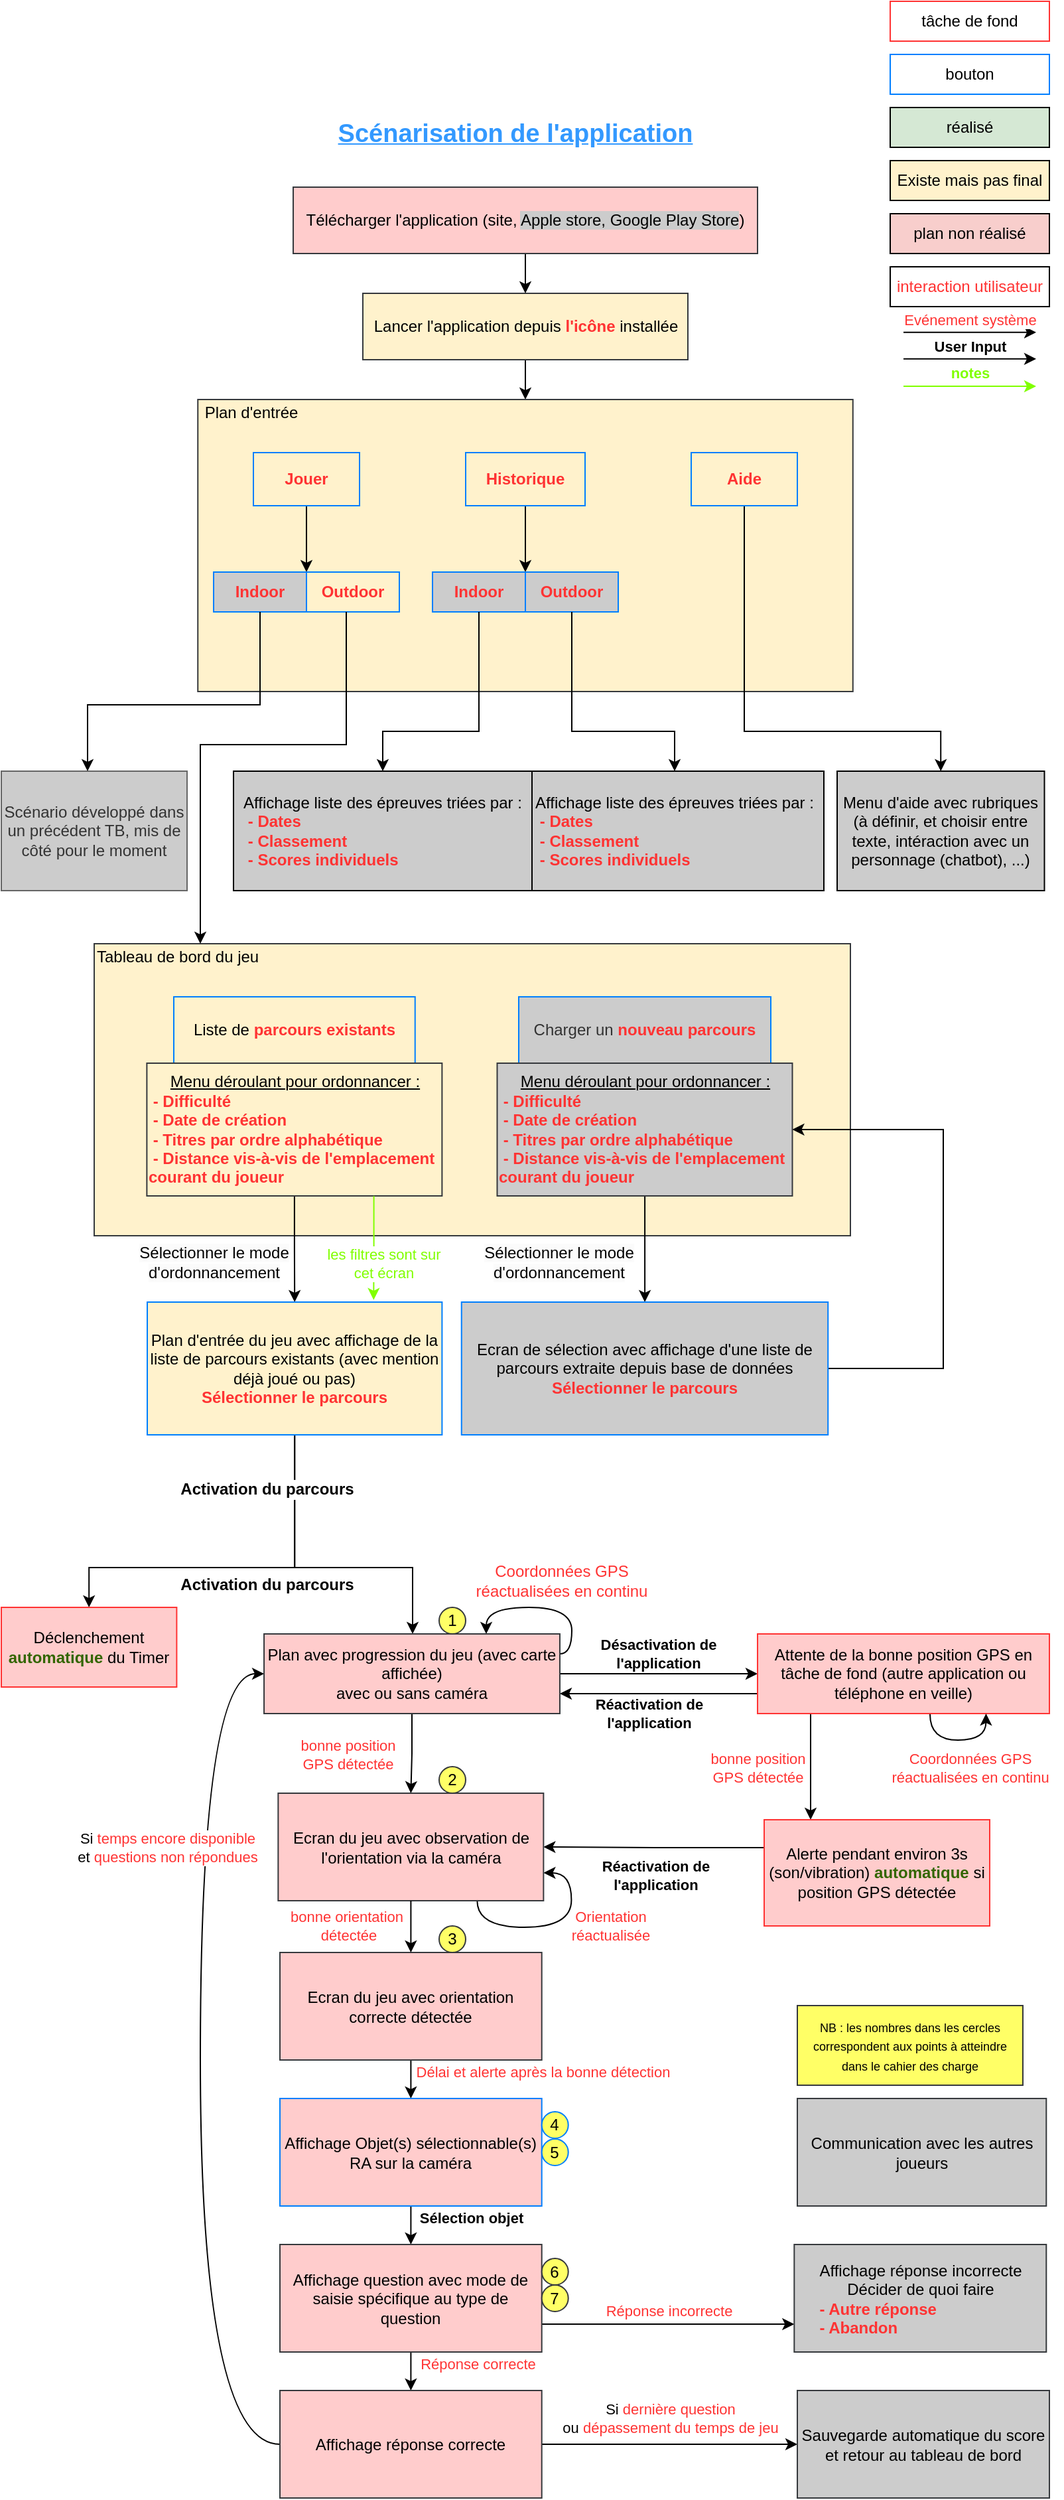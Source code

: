 <mxfile version="26.1.1">
  <diagram name="Page-1" id="s4k2RjIW4Da8uLRKR86w">
    <mxGraphModel dx="792" dy="1195" grid="1" gridSize="10" guides="1" tooltips="1" connect="1" arrows="1" fold="1" page="1" pageScale="1" pageWidth="827" pageHeight="1169" math="0" shadow="0">
      <root>
        <mxCell id="0" />
        <mxCell id="1" parent="0" />
        <mxCell id="3J1aqu18dO2fuH_E_09p-6" value="" style="edgeStyle=orthogonalEdgeStyle;rounded=0;orthogonalLoop=1;jettySize=auto;html=1;entryX=0.5;entryY=0;entryDx=0;entryDy=0;" parent="1" source="Ln9I3NxxYO5lQv8QJwxf-1" target="3J1aqu18dO2fuH_E_09p-2" edge="1">
          <mxGeometry relative="1" as="geometry" />
        </mxCell>
        <mxCell id="Ln9I3NxxYO5lQv8QJwxf-1" value="Lancer l&#39;application depuis&lt;b&gt; &lt;font style=&quot;color: rgb(255, 51, 51);&quot;&gt;l&#39;icône&lt;/font&gt;&lt;/b&gt; installée" style="rounded=0;whiteSpace=wrap;html=1;fillColor=#FFF2CC;strokeColor=#36393d;" parent="1" vertex="1">
          <mxGeometry x="292.5" y="230" width="245" height="50" as="geometry" />
        </mxCell>
        <mxCell id="3J1aqu18dO2fuH_E_09p-1" value="" style="edgeStyle=orthogonalEdgeStyle;rounded=0;orthogonalLoop=1;jettySize=auto;html=1;" parent="1" source="Ln9I3NxxYO5lQv8QJwxf-2" target="Ln9I3NxxYO5lQv8QJwxf-1" edge="1">
          <mxGeometry relative="1" as="geometry" />
        </mxCell>
        <mxCell id="Ln9I3NxxYO5lQv8QJwxf-2" value="Télécharger l&#39;application (site, &lt;span style=&quot;background-color: rgb(204, 204, 204);&quot;&gt;Apple store, Google Play Store&lt;/span&gt;)" style="rounded=0;whiteSpace=wrap;html=1;fillColor=#ffcccc;strokeColor=#36393d;" parent="1" vertex="1">
          <mxGeometry x="240" y="150" width="350" height="50" as="geometry" />
        </mxCell>
        <mxCell id="3J1aqu18dO2fuH_E_09p-2" value="&lt;div&gt;&lt;br&gt;&lt;/div&gt;&lt;div&gt;&amp;nbsp;Plan d&#39;entrée&lt;/div&gt;&lt;div&gt;&lt;br&gt;&lt;/div&gt;&lt;div&gt;&lt;br&gt;&lt;/div&gt;&lt;div&gt;&lt;br&gt;&lt;/div&gt;&lt;div&gt;&lt;br&gt;&lt;/div&gt;&lt;div&gt;&lt;br&gt;&lt;/div&gt;&lt;div&gt;&lt;br&gt;&lt;/div&gt;&lt;div&gt;&lt;br&gt;&lt;/div&gt;&lt;div&gt;&lt;br&gt;&lt;/div&gt;&lt;div&gt;&lt;br&gt;&lt;/div&gt;&lt;div&gt;&lt;br&gt;&lt;/div&gt;&lt;div&gt;&lt;br&gt;&lt;/div&gt;&lt;div&gt;&lt;br&gt;&lt;/div&gt;&lt;div&gt;&lt;br&gt;&lt;/div&gt;&lt;div&gt;&lt;br&gt;&lt;/div&gt;&lt;div&gt;&lt;br&gt;&lt;/div&gt;" style="rounded=0;whiteSpace=wrap;html=1;align=left;fillColor=#FFF2CC;strokeColor=#36393d;" parent="1" vertex="1">
          <mxGeometry x="168.13" y="310" width="493.75" height="220" as="geometry" />
        </mxCell>
        <mxCell id="3J1aqu18dO2fuH_E_09p-22" style="edgeStyle=orthogonalEdgeStyle;rounded=0;orthogonalLoop=1;jettySize=auto;html=1;" parent="1" source="3J1aqu18dO2fuH_E_09p-3" edge="1">
          <mxGeometry relative="1" as="geometry">
            <mxPoint x="250" y="440" as="targetPoint" />
          </mxGeometry>
        </mxCell>
        <mxCell id="3J1aqu18dO2fuH_E_09p-3" value="&lt;font style=&quot;color: rgb(255, 51, 51);&quot;&gt;&lt;b&gt;Jouer&lt;/b&gt;&lt;/font&gt;" style="rounded=0;whiteSpace=wrap;html=1;fillColor=#FFF2CC;strokeColor=#007FFF;" parent="1" vertex="1">
          <mxGeometry x="210" y="350" width="80" height="40" as="geometry" />
        </mxCell>
        <mxCell id="3J1aqu18dO2fuH_E_09p-11" style="edgeStyle=orthogonalEdgeStyle;rounded=0;orthogonalLoop=1;jettySize=auto;html=1;entryX=0;entryY=0;entryDx=0;entryDy=0;" parent="1" source="3J1aqu18dO2fuH_E_09p-4" target="3J1aqu18dO2fuH_E_09p-8" edge="1">
          <mxGeometry relative="1" as="geometry" />
        </mxCell>
        <mxCell id="3J1aqu18dO2fuH_E_09p-4" value="&lt;b&gt;&lt;font style=&quot;color: rgb(255, 51, 51);&quot;&gt;H&lt;/font&gt;&lt;/b&gt;&lt;b style=&quot;background-color: transparent; color: light-dark(rgb(0, 0, 0), rgb(255, 255, 255));&quot;&gt;&lt;font style=&quot;color: rgb(255, 51, 51);&quot;&gt;istorique&lt;/font&gt;&lt;/b&gt;" style="rounded=0;whiteSpace=wrap;html=1;fillColor=#FFF2CC;strokeColor=#007FFF;" parent="1" vertex="1">
          <mxGeometry x="370" y="350" width="90" height="40" as="geometry" />
        </mxCell>
        <mxCell id="3J1aqu18dO2fuH_E_09p-27" style="edgeStyle=orthogonalEdgeStyle;rounded=0;orthogonalLoop=1;jettySize=auto;html=1;entryX=0.5;entryY=0;entryDx=0;entryDy=0;" parent="1" source="3J1aqu18dO2fuH_E_09p-5" target="3J1aqu18dO2fuH_E_09p-12" edge="1">
          <mxGeometry relative="1" as="geometry">
            <Array as="points">
              <mxPoint x="580" y="560" />
              <mxPoint x="728" y="560" />
            </Array>
          </mxGeometry>
        </mxCell>
        <mxCell id="3J1aqu18dO2fuH_E_09p-5" value="&lt;font style=&quot;color: rgb(255, 51, 51);&quot;&gt;&lt;b&gt;Aide&lt;/b&gt;&lt;/font&gt;" style="rounded=0;whiteSpace=wrap;html=1;fillColor=#FFF2CC;strokeColor=#007FFF;" parent="1" vertex="1">
          <mxGeometry x="540" y="350" width="80" height="40" as="geometry" />
        </mxCell>
        <mxCell id="3J1aqu18dO2fuH_E_09p-10" value="" style="group;fillColor=#CCCCCC;fontColor=#333333;strokeColor=#666666;" parent="1" vertex="1" connectable="0">
          <mxGeometry x="345" y="440" width="140" height="30" as="geometry" />
        </mxCell>
        <mxCell id="3J1aqu18dO2fuH_E_09p-8" value="&lt;font style=&quot;color: rgb(255, 51, 51);&quot;&gt;&lt;b&gt;Outdoor&lt;/b&gt;&lt;/font&gt;" style="rounded=0;whiteSpace=wrap;html=1;fillColor=#CCCCCC;strokeColor=#007FFF;" parent="3J1aqu18dO2fuH_E_09p-10" vertex="1">
          <mxGeometry x="70" width="70" height="30" as="geometry" />
        </mxCell>
        <mxCell id="3J1aqu18dO2fuH_E_09p-9" value="&lt;font style=&quot;color: rgb(255, 51, 51);&quot;&gt;&lt;b&gt;Indoor&lt;/b&gt;&lt;/font&gt;" style="rounded=0;whiteSpace=wrap;html=1;gradientColor=none;fillColor=#CCCCCC;strokeColor=#007FFF;" parent="3J1aqu18dO2fuH_E_09p-10" vertex="1">
          <mxGeometry width="70" height="30" as="geometry" />
        </mxCell>
        <mxCell id="3J1aqu18dO2fuH_E_09p-12" value="Menu d&#39;aide avec rubriques (à définir, et choisir entre texte, intéraction avec un personnage (chatbot), ...)" style="rounded=0;whiteSpace=wrap;html=1;fillColor=#CCCCCC;" parent="1" vertex="1">
          <mxGeometry x="650" y="590" width="156.25" height="90" as="geometry" />
        </mxCell>
        <mxCell id="3J1aqu18dO2fuH_E_09p-16" value="Affichage liste des épreuves triées par :&lt;div style=&quot;text-align: left;&quot;&gt;&lt;span style=&quot;background-color: transparent;&quot;&gt;&lt;font style=&quot;color: rgb(255, 51, 51);&quot;&gt;&lt;b&gt;&amp;nbsp;- Dates&lt;/b&gt;&lt;/font&gt;&lt;/span&gt;&lt;/div&gt;&lt;div style=&quot;text-align: left;&quot;&gt;&lt;b style=&quot;color: rgb(255, 51, 51); background-color: transparent;&quot;&gt;&amp;nbsp;- Classement&lt;/b&gt;&lt;/div&gt;&lt;div style=&quot;text-align: left;&quot;&gt;&lt;font style=&quot;color: rgb(255, 51, 51);&quot;&gt;&lt;b&gt;&amp;nbsp;- Scores individuels&lt;/b&gt;&lt;/font&gt;&lt;/div&gt;" style="rounded=0;whiteSpace=wrap;html=1;align=center;fillColor=#CCCCCC;" parent="1" vertex="1">
          <mxGeometry x="415" y="590" width="225" height="90" as="geometry" />
        </mxCell>
        <mxCell id="3J1aqu18dO2fuH_E_09p-17" style="edgeStyle=orthogonalEdgeStyle;rounded=0;orthogonalLoop=1;jettySize=auto;html=1;entryX=0.5;entryY=0;entryDx=0;entryDy=0;" parent="1" source="3J1aqu18dO2fuH_E_09p-8" target="3J1aqu18dO2fuH_E_09p-16" edge="1">
          <mxGeometry relative="1" as="geometry">
            <mxPoint x="480" y="550" as="targetPoint" />
            <Array as="points">
              <mxPoint x="450" y="560" />
              <mxPoint x="528" y="560" />
            </Array>
          </mxGeometry>
        </mxCell>
        <mxCell id="3J1aqu18dO2fuH_E_09p-18" value="" style="group;fillColor=#ffcccc;strokeColor=#36393d;" parent="1" vertex="1" connectable="0">
          <mxGeometry x="180" y="440" width="140" height="30" as="geometry" />
        </mxCell>
        <mxCell id="3J1aqu18dO2fuH_E_09p-19" value="&lt;font style=&quot;color: rgb(255, 51, 51);&quot;&gt;&lt;b&gt;Outdoor&lt;/b&gt;&lt;/font&gt;" style="rounded=0;whiteSpace=wrap;html=1;fillColor=#FFF2CC;strokeColor=#007FFF;" parent="3J1aqu18dO2fuH_E_09p-18" vertex="1">
          <mxGeometry x="70" width="70" height="30" as="geometry" />
        </mxCell>
        <mxCell id="3J1aqu18dO2fuH_E_09p-20" value="&lt;font style=&quot;color: rgb(255, 51, 51);&quot;&gt;&lt;b&gt;Indoor&lt;/b&gt;&lt;/font&gt;" style="rounded=0;whiteSpace=wrap;html=1;fillColor=#CCCCCC;strokeColor=#007FFF;fontColor=#333333;" parent="3J1aqu18dO2fuH_E_09p-18" vertex="1">
          <mxGeometry width="70" height="30" as="geometry" />
        </mxCell>
        <mxCell id="3J1aqu18dO2fuH_E_09p-23" value="Scénario développé dans un précédent TB, mis de côté pour le moment" style="rounded=0;whiteSpace=wrap;html=1;fillColor=#CCCCCC;strokeColor=#666666;fontColor=#333333;direction=south;" parent="1" vertex="1">
          <mxGeometry x="20" y="590" width="140" height="90" as="geometry" />
        </mxCell>
        <mxCell id="3J1aqu18dO2fuH_E_09p-24" value="" style="edgeStyle=orthogonalEdgeStyle;rounded=0;orthogonalLoop=1;jettySize=auto;html=1;" parent="1" source="3J1aqu18dO2fuH_E_09p-20" target="3J1aqu18dO2fuH_E_09p-23" edge="1">
          <mxGeometry relative="1" as="geometry">
            <Array as="points">
              <mxPoint x="215" y="540" />
              <mxPoint x="85" y="540" />
            </Array>
          </mxGeometry>
        </mxCell>
        <mxCell id="3J1aqu18dO2fuH_E_09p-25" value="&lt;div&gt;&lt;span style=&quot;background-color: transparent; color: light-dark(rgb(0, 0, 0), rgb(255, 255, 255));&quot;&gt;Tableau de bord du jeu&lt;/span&gt;&lt;/div&gt;&lt;div&gt;&lt;br&gt;&lt;/div&gt;&lt;div&gt;&lt;br&gt;&lt;/div&gt;&lt;div&gt;&lt;br&gt;&lt;/div&gt;&lt;br&gt;&lt;div&gt;&lt;br&gt;&lt;/div&gt;&lt;div&gt;&lt;br&gt;&lt;/div&gt;&lt;div&gt;&lt;br&gt;&lt;/div&gt;&lt;div&gt;&lt;br&gt;&lt;/div&gt;&lt;div&gt;&lt;br&gt;&lt;/div&gt;&lt;div&gt;&lt;br&gt;&lt;/div&gt;&lt;div&gt;&lt;br&gt;&lt;/div&gt;&lt;div&gt;&lt;br&gt;&lt;/div&gt;&lt;div&gt;&lt;br&gt;&lt;/div&gt;&lt;div&gt;&lt;br&gt;&lt;/div&gt;" style="rounded=0;whiteSpace=wrap;html=1;align=left;fillColor=#FFF2CC;strokeColor=#36393d;" parent="1" vertex="1">
          <mxGeometry x="90" y="720" width="570" height="220" as="geometry" />
        </mxCell>
        <mxCell id="3J1aqu18dO2fuH_E_09p-26" value="" style="edgeStyle=orthogonalEdgeStyle;rounded=0;orthogonalLoop=1;jettySize=auto;html=1;" parent="1" edge="1">
          <mxGeometry relative="1" as="geometry">
            <mxPoint x="280" y="470" as="sourcePoint" />
            <mxPoint x="170" y="720" as="targetPoint" />
            <Array as="points">
              <mxPoint x="280" y="570" />
              <mxPoint x="170" y="570" />
            </Array>
          </mxGeometry>
        </mxCell>
        <mxCell id="3J1aqu18dO2fuH_E_09p-29" value="Liste de &lt;b&gt;&lt;font style=&quot;color: rgb(255, 51, 51);&quot;&gt;parcours existants&lt;/font&gt;&lt;/b&gt;" style="rounded=0;whiteSpace=wrap;html=1;fillColor=#FFF2CC;strokeColor=#007FFF;" parent="1" vertex="1">
          <mxGeometry x="150" y="760" width="181.87" height="50" as="geometry" />
        </mxCell>
        <mxCell id="3J1aqu18dO2fuH_E_09p-30" value="Charger un &lt;b&gt;&lt;font style=&quot;color: rgb(255, 51, 51);&quot;&gt;nouveau parcours&lt;/font&gt;&lt;/b&gt;" style="rounded=0;whiteSpace=wrap;html=1;fillColor=#CCCCCC;strokeColor=#007FFF;fontColor=#333333;" parent="1" vertex="1">
          <mxGeometry x="410" y="760" width="190" height="50" as="geometry" />
        </mxCell>
        <mxCell id="3J1aqu18dO2fuH_E_09p-33" value="" style="edgeStyle=orthogonalEdgeStyle;rounded=0;orthogonalLoop=1;jettySize=auto;html=1;" parent="1" source="3J1aqu18dO2fuH_E_09p-31" target="3J1aqu18dO2fuH_E_09p-32" edge="1">
          <mxGeometry relative="1" as="geometry" />
        </mxCell>
        <mxCell id="3J1aqu18dO2fuH_E_09p-85" value="&lt;span style=&quot;font-size: 12px; background-color: rgb(251, 251, 251);&quot;&gt;Sélectionner le mode&lt;/span&gt;&lt;div&gt;&lt;span style=&quot;font-size: 12px; background-color: rgb(251, 251, 251);&quot;&gt;d&#39;ordonnancement&lt;/span&gt;&lt;/div&gt;" style="edgeLabel;html=1;align=center;verticalAlign=middle;resizable=0;points=[];" parent="3J1aqu18dO2fuH_E_09p-33" vertex="1" connectable="0">
          <mxGeometry x="-0.007" y="-2" relative="1" as="geometry">
            <mxPoint x="-63" y="10" as="offset" />
          </mxGeometry>
        </mxCell>
        <mxCell id="3J1aqu18dO2fuH_E_09p-31" value="&lt;u&gt;Menu déroulant pour ordonnancer :&lt;/u&gt;&lt;div style=&quot;text-align: left;&quot;&gt;&amp;nbsp;&lt;b&gt;&lt;font style=&quot;color: rgb(255, 51, 51);&quot;&gt;- Difficulté&lt;/font&gt;&lt;/b&gt;&lt;/div&gt;&lt;div style=&quot;text-align: left;&quot;&gt;&lt;b&gt;&lt;font style=&quot;color: rgb(255, 51, 51);&quot;&gt;&amp;nbsp;- Date de création&lt;/font&gt;&lt;/b&gt;&lt;/div&gt;&lt;div style=&quot;text-align: left;&quot;&gt;&lt;b&gt;&lt;font style=&quot;color: rgb(255, 51, 51);&quot;&gt;&amp;nbsp;- Titres par ordre alphabétique&lt;/font&gt;&lt;/b&gt;&lt;/div&gt;&lt;div style=&quot;text-align: left;&quot;&gt;&lt;span style=&quot;background-color: transparent;&quot;&gt;&lt;b style=&quot;&quot;&gt;&lt;font style=&quot;color: rgb(255, 51, 51);&quot;&gt;&amp;nbsp;- Distance vis-à-vis de l&#39;emplacement courant du joueur&lt;/font&gt;&lt;/b&gt;&lt;/span&gt;&lt;/div&gt;" style="rounded=0;whiteSpace=wrap;html=1;fillColor=#CCCCCC;strokeColor=#36393d;" parent="1" vertex="1">
          <mxGeometry x="393.75" y="810" width="222.5" height="100" as="geometry" />
        </mxCell>
        <mxCell id="3J1aqu18dO2fuH_E_09p-34" style="edgeStyle=orthogonalEdgeStyle;rounded=0;orthogonalLoop=1;jettySize=auto;html=1;entryX=1;entryY=0.5;entryDx=0;entryDy=0;exitX=1;exitY=0.5;exitDx=0;exitDy=0;" parent="1" source="3J1aqu18dO2fuH_E_09p-32" target="3J1aqu18dO2fuH_E_09p-31" edge="1">
          <mxGeometry relative="1" as="geometry">
            <mxPoint x="710" y="850" as="targetPoint" />
            <Array as="points">
              <mxPoint x="730" y="1040" />
              <mxPoint x="730" y="860" />
            </Array>
          </mxGeometry>
        </mxCell>
        <mxCell id="3J1aqu18dO2fuH_E_09p-32" value="Ecran de sélection avec affichage d&#39;une liste de parcours extraite depuis base de données&lt;div&gt;&lt;b&gt;&lt;font style=&quot;color: rgb(255, 51, 51);&quot;&gt;Sélectionner le parcours&lt;/font&gt;&lt;/b&gt;&lt;/div&gt;" style="rounded=0;whiteSpace=wrap;html=1;fillColor=#CCCCCC;strokeColor=#007FFF;" parent="1" vertex="1">
          <mxGeometry x="366.87" y="990" width="276.25" height="100" as="geometry" />
        </mxCell>
        <mxCell id="3J1aqu18dO2fuH_E_09p-35" value="Affichage liste des épreuves triées par :&lt;div style=&quot;text-align: left;&quot;&gt;&lt;span style=&quot;background-color: transparent;&quot;&gt;&lt;font style=&quot;color: rgb(255, 51, 51);&quot;&gt;&lt;b&gt;&amp;nbsp;- Dates&lt;/b&gt;&lt;/font&gt;&lt;/span&gt;&lt;/div&gt;&lt;div style=&quot;text-align: left;&quot;&gt;&lt;b style=&quot;color: rgb(255, 51, 51); background-color: transparent;&quot;&gt;&amp;nbsp;- Classement&lt;/b&gt;&lt;/div&gt;&lt;div style=&quot;text-align: left;&quot;&gt;&lt;font style=&quot;color: rgb(255, 51, 51);&quot;&gt;&lt;b&gt;&amp;nbsp;- Scores individuels&lt;/b&gt;&lt;/font&gt;&lt;/div&gt;" style="rounded=0;whiteSpace=wrap;html=1;align=center;fillColor=#CCCCCC;" parent="1" vertex="1">
          <mxGeometry x="195" y="590" width="225" height="90" as="geometry" />
        </mxCell>
        <mxCell id="3J1aqu18dO2fuH_E_09p-36" style="edgeStyle=orthogonalEdgeStyle;rounded=0;orthogonalLoop=1;jettySize=auto;html=1;entryX=0.5;entryY=0;entryDx=0;entryDy=0;" parent="1" source="3J1aqu18dO2fuH_E_09p-9" target="3J1aqu18dO2fuH_E_09p-35" edge="1">
          <mxGeometry relative="1" as="geometry">
            <Array as="points">
              <mxPoint x="380" y="560" />
              <mxPoint x="307" y="560" />
            </Array>
          </mxGeometry>
        </mxCell>
        <mxCell id="3J1aqu18dO2fuH_E_09p-40" value="" style="edgeStyle=orthogonalEdgeStyle;rounded=0;orthogonalLoop=1;jettySize=auto;html=1;" parent="1" source="3J1aqu18dO2fuH_E_09p-37" target="3J1aqu18dO2fuH_E_09p-39" edge="1">
          <mxGeometry relative="1" as="geometry" />
        </mxCell>
        <mxCell id="3J1aqu18dO2fuH_E_09p-86" value="&lt;span style=&quot;font-size: 12px; background-color: rgb(251, 251, 251);&quot;&gt;Sélectionner le mode&lt;/span&gt;&lt;div&gt;&lt;span style=&quot;font-size: 12px; background-color: rgb(251, 251, 251);&quot;&gt;d&#39;ordonnancement&lt;/span&gt;&lt;/div&gt;" style="edgeLabel;html=1;align=center;verticalAlign=middle;resizable=0;points=[];" parent="3J1aqu18dO2fuH_E_09p-40" vertex="1" connectable="0">
          <mxGeometry x="0.023" y="1" relative="1" as="geometry">
            <mxPoint x="-62" y="9" as="offset" />
          </mxGeometry>
        </mxCell>
        <mxCell id="3J1aqu18dO2fuH_E_09p-37" value="&lt;u&gt;Menu déroulant pour ordonnancer :&lt;/u&gt;&lt;div style=&quot;text-align: left;&quot;&gt;&amp;nbsp;&lt;b&gt;&lt;font style=&quot;color: rgb(255, 51, 51);&quot;&gt;- Difficulté&lt;/font&gt;&lt;/b&gt;&lt;/div&gt;&lt;div style=&quot;text-align: left;&quot;&gt;&lt;b&gt;&lt;font style=&quot;color: rgb(255, 51, 51);&quot;&gt;&amp;nbsp;- Date de création&lt;/font&gt;&lt;/b&gt;&lt;/div&gt;&lt;div style=&quot;text-align: left;&quot;&gt;&lt;b&gt;&lt;font style=&quot;color: rgb(255, 51, 51);&quot;&gt;&amp;nbsp;- Titres par ordre alphabétique&lt;/font&gt;&lt;/b&gt;&lt;/div&gt;&lt;div style=&quot;text-align: left;&quot;&gt;&lt;span style=&quot;background-color: transparent;&quot;&gt;&lt;b style=&quot;&quot;&gt;&lt;font style=&quot;color: rgb(255, 51, 51);&quot;&gt;&amp;nbsp;- Distance vis-à-vis de l&#39;emplacement courant du joueur&lt;/font&gt;&lt;/b&gt;&lt;/span&gt;&lt;/div&gt;" style="rounded=0;whiteSpace=wrap;html=1;fillColor=#FFF2CC;strokeColor=#36393d;" parent="1" vertex="1">
          <mxGeometry x="129.69" y="810" width="222.5" height="100" as="geometry" />
        </mxCell>
        <mxCell id="3J1aqu18dO2fuH_E_09p-46" value="" style="edgeStyle=orthogonalEdgeStyle;rounded=0;orthogonalLoop=1;jettySize=auto;html=1;entryX=0.5;entryY=0;entryDx=0;entryDy=0;" parent="1" source="3J1aqu18dO2fuH_E_09p-39" target="3J1aqu18dO2fuH_E_09p-45" edge="1">
          <mxGeometry relative="1" as="geometry">
            <Array as="points">
              <mxPoint x="241" y="1190" />
              <mxPoint x="330" y="1190" />
              <mxPoint x="330" y="1240" />
            </Array>
          </mxGeometry>
        </mxCell>
        <mxCell id="3J1aqu18dO2fuH_E_09p-75" style="edgeStyle=orthogonalEdgeStyle;rounded=0;orthogonalLoop=1;jettySize=auto;html=1;entryX=0.5;entryY=0;entryDx=0;entryDy=0;" parent="1" source="3J1aqu18dO2fuH_E_09p-39" target="3J1aqu18dO2fuH_E_09p-42" edge="1">
          <mxGeometry relative="1" as="geometry">
            <Array as="points">
              <mxPoint x="241" y="1190" />
              <mxPoint x="86" y="1190" />
            </Array>
          </mxGeometry>
        </mxCell>
        <mxCell id="3J1aqu18dO2fuH_E_09p-87" value="&lt;b&gt;&lt;font style=&quot;font-size: 12px;&quot;&gt;Activation du parcours&lt;/font&gt;&lt;/b&gt;" style="edgeLabel;html=1;align=center;verticalAlign=middle;resizable=0;points=[];" parent="3J1aqu18dO2fuH_E_09p-75" vertex="1" connectable="0">
          <mxGeometry x="-0.717" y="1" relative="1" as="geometry">
            <mxPoint x="-22" as="offset" />
          </mxGeometry>
        </mxCell>
        <mxCell id="3J1aqu18dO2fuH_E_09p-39" value="Plan d&#39;entrée du jeu avec affichage de la liste de parcours existants (avec mention déjà joué ou pas)&lt;div&gt;&lt;b&gt;&lt;font style=&quot;color: rgb(255, 51, 51);&quot;&gt;Sélectionner le parcours&lt;/font&gt;&lt;/b&gt;&lt;/div&gt;" style="rounded=0;whiteSpace=wrap;html=1;fillColor=#FFF2CC;strokeColor=#007FFF;" parent="1" vertex="1">
          <mxGeometry x="130" y="990" width="222.19" height="100" as="geometry" />
        </mxCell>
        <mxCell id="3J1aqu18dO2fuH_E_09p-42" value="&lt;font style=&quot;color: rgb(0, 0, 0);&quot;&gt;Déclenchement &lt;/font&gt;&lt;font style=&quot;color: rgb(51, 102, 0);&quot;&gt;&lt;b&gt;automatique &lt;/b&gt;&lt;/font&gt;&lt;font style=&quot;color: rgb(0, 0, 0);&quot;&gt;du Timer&lt;/font&gt;" style="rounded=0;whiteSpace=wrap;html=1;fillColor=#ffcccc;strokeColor=#FF3333;" parent="1" vertex="1">
          <mxGeometry x="20.0" y="1220" width="132.19" height="60" as="geometry" />
        </mxCell>
        <mxCell id="3J1aqu18dO2fuH_E_09p-48" value="" style="edgeStyle=orthogonalEdgeStyle;rounded=0;orthogonalLoop=1;jettySize=auto;html=1;exitX=1;exitY=0.5;exitDx=0;exitDy=0;entryX=0;entryY=0.5;entryDx=0;entryDy=0;" parent="1" source="3J1aqu18dO2fuH_E_09p-45" target="3J1aqu18dO2fuH_E_09p-47" edge="1">
          <mxGeometry relative="1" as="geometry">
            <mxPoint x="470" y="1270" as="sourcePoint" />
            <mxPoint x="640" y="1270" as="targetPoint" />
            <Array as="points" />
          </mxGeometry>
        </mxCell>
        <mxCell id="3J1aqu18dO2fuH_E_09p-93" value="&lt;b&gt;Désactivation de&lt;/b&gt;&lt;div&gt;&lt;b&gt;l&#39;application&lt;/b&gt;&lt;/div&gt;" style="edgeLabel;html=1;align=center;verticalAlign=middle;resizable=0;points=[];" parent="3J1aqu18dO2fuH_E_09p-48" vertex="1" connectable="0">
          <mxGeometry x="-0.122" y="-2" relative="1" as="geometry">
            <mxPoint x="8" y="-17" as="offset" />
          </mxGeometry>
        </mxCell>
        <mxCell id="3J1aqu18dO2fuH_E_09p-50" style="edgeStyle=orthogonalEdgeStyle;rounded=0;orthogonalLoop=1;jettySize=auto;html=1;exitX=0.5;exitY=1;exitDx=0;exitDy=0;" parent="1" source="3J1aqu18dO2fuH_E_09p-47" target="3J1aqu18dO2fuH_E_09p-49" edge="1">
          <mxGeometry relative="1" as="geometry">
            <mxPoint x="630" y="1360" as="targetPoint" />
            <Array as="points">
              <mxPoint x="630" y="1300" />
            </Array>
          </mxGeometry>
        </mxCell>
        <mxCell id="3J1aqu18dO2fuH_E_09p-90" value="&lt;font style=&quot;color: rgb(255, 51, 51);&quot;&gt;bonne position&lt;/font&gt;&lt;div&gt;&lt;font style=&quot;color: rgb(255, 51, 51);&quot;&gt;GPS&lt;/font&gt;&lt;span style=&quot;color: rgb(255, 51, 51); background-color: light-dark(#ffffff, var(--ge-dark-color, #121212));&quot;&gt;&amp;nbsp;détectée&lt;/span&gt;&lt;/div&gt;" style="edgeLabel;html=1;align=center;verticalAlign=middle;resizable=0;points=[];" parent="3J1aqu18dO2fuH_E_09p-50" vertex="1" connectable="0">
          <mxGeometry x="0.018" y="1" relative="1" as="geometry">
            <mxPoint x="-41" y="34" as="offset" />
          </mxGeometry>
        </mxCell>
        <mxCell id="3J1aqu18dO2fuH_E_09p-52" style="edgeStyle=orthogonalEdgeStyle;rounded=0;orthogonalLoop=1;jettySize=auto;html=1;entryX=1;entryY=0.75;entryDx=0;entryDy=0;exitX=0;exitY=0.75;exitDx=0;exitDy=0;" parent="1" source="3J1aqu18dO2fuH_E_09p-47" target="3J1aqu18dO2fuH_E_09p-45" edge="1">
          <mxGeometry relative="1" as="geometry" />
        </mxCell>
        <mxCell id="3J1aqu18dO2fuH_E_09p-94" value="&lt;b&gt;Réactivation de&lt;/b&gt;&lt;div&gt;&lt;b&gt;l&#39;application&lt;/b&gt;&lt;/div&gt;" style="edgeLabel;html=1;align=center;verticalAlign=middle;resizable=0;points=[];" parent="3J1aqu18dO2fuH_E_09p-52" vertex="1" connectable="0">
          <mxGeometry x="-0.077" y="-2" relative="1" as="geometry">
            <mxPoint x="-13" y="17" as="offset" />
          </mxGeometry>
        </mxCell>
        <mxCell id="3J1aqu18dO2fuH_E_09p-62" style="edgeStyle=orthogonalEdgeStyle;rounded=0;orthogonalLoop=1;jettySize=auto;html=1;entryX=1;entryY=0.5;entryDx=0;entryDy=0;exitX=0;exitY=0.25;exitDx=0;exitDy=0;" parent="1" source="3J1aqu18dO2fuH_E_09p-49" target="3J1aqu18dO2fuH_E_09p-56" edge="1">
          <mxGeometry relative="1" as="geometry">
            <Array as="points">
              <mxPoint x="595" y="1401" />
              <mxPoint x="512" y="1401" />
            </Array>
          </mxGeometry>
        </mxCell>
        <mxCell id="3J1aqu18dO2fuH_E_09p-91" value="&lt;font style=&quot;color: rgb(0, 0, 0);&quot;&gt;&lt;b style=&quot;&quot;&gt;Réactivation de&lt;/b&gt;&lt;/font&gt;&lt;div&gt;&lt;font style=&quot;color: rgb(0, 0, 0);&quot;&gt;&lt;b style=&quot;&quot;&gt;l&#39;application&lt;/b&gt;&lt;/font&gt;&lt;/div&gt;" style="edgeLabel;html=1;align=center;verticalAlign=middle;resizable=0;points=[];" parent="3J1aqu18dO2fuH_E_09p-62" vertex="1" connectable="0">
          <mxGeometry x="-0.103" y="-1" relative="1" as="geometry">
            <mxPoint x="-8" y="22" as="offset" />
          </mxGeometry>
        </mxCell>
        <mxCell id="3J1aqu18dO2fuH_E_09p-49" value="&lt;font style=&quot;color: rgb(0, 0, 0);&quot;&gt;Alerte pendant environ 3s (son/vibration)&amp;nbsp;&lt;/font&gt;&lt;font style=&quot;color: rgb(51, 102, 0);&quot;&gt;&lt;b&gt;automatique &lt;/b&gt;&lt;/font&gt;&lt;font style=&quot;color: rgb(0, 0, 0);&quot;&gt;si position GPS détectée&lt;/font&gt;" style="rounded=0;whiteSpace=wrap;html=1;fillColor=#ffcccc;strokeColor=#FF3333;" parent="1" vertex="1">
          <mxGeometry x="595.0" y="1380" width="170" height="80" as="geometry" />
        </mxCell>
        <mxCell id="3J1aqu18dO2fuH_E_09p-60" value="" style="group" parent="1" vertex="1" connectable="0">
          <mxGeometry x="228.68" y="1360" width="200" height="81" as="geometry" />
        </mxCell>
        <mxCell id="3J1aqu18dO2fuH_E_09p-118" value="" style="group" parent="3J1aqu18dO2fuH_E_09p-60" vertex="1" connectable="0">
          <mxGeometry width="221" height="101" as="geometry" />
        </mxCell>
        <mxCell id="3J1aqu18dO2fuH_E_09p-59" style="edgeStyle=orthogonalEdgeStyle;rounded=0;orthogonalLoop=1;jettySize=auto;html=1;entryX=1;entryY=0.75;entryDx=0;entryDy=0;curved=1;exitX=0.75;exitY=1;exitDx=0;exitDy=0;" parent="3J1aqu18dO2fuH_E_09p-118" source="3J1aqu18dO2fuH_E_09p-56" target="3J1aqu18dO2fuH_E_09p-56" edge="1">
          <mxGeometry relative="1" as="geometry">
            <mxPoint x="189.474" y="102.676" as="targetPoint" />
            <Array as="points">
              <mxPoint x="150" y="101" />
              <mxPoint x="221" y="101" />
              <mxPoint x="221" y="60" />
              <mxPoint x="200" y="60" />
            </Array>
          </mxGeometry>
        </mxCell>
        <mxCell id="3J1aqu18dO2fuH_E_09p-102" value="&lt;font style=&quot;color: rgb(255, 51, 51);&quot;&gt;Orientation&lt;/font&gt;&lt;div&gt;&lt;font style=&quot;color: rgb(255, 51, 51);&quot;&gt;réactualisée&lt;/font&gt;&lt;/div&gt;" style="edgeLabel;html=1;align=center;verticalAlign=middle;resizable=0;points=[];" parent="3J1aqu18dO2fuH_E_09p-59" vertex="1" connectable="0">
          <mxGeometry x="-0.245" relative="1" as="geometry">
            <mxPoint x="62" y="-1" as="offset" />
          </mxGeometry>
        </mxCell>
        <mxCell id="3J1aqu18dO2fuH_E_09p-56" value="Ecran du jeu avec observation de l&#39;orientation via la caméra" style="rounded=0;whiteSpace=wrap;html=1;fillColor=#ffcccc;strokeColor=#36393d;" parent="3J1aqu18dO2fuH_E_09p-118" vertex="1">
          <mxGeometry width="200" height="81" as="geometry" />
        </mxCell>
        <mxCell id="3J1aqu18dO2fuH_E_09p-61" value="" style="group" parent="1" vertex="1" connectable="0">
          <mxGeometry x="590" y="1240" width="230" height="91" as="geometry" />
        </mxCell>
        <mxCell id="3J1aqu18dO2fuH_E_09p-47" value="Attente de la bonne position GPS en tâche de fond (autre application ou téléphone en veille)" style="rounded=0;whiteSpace=wrap;html=1;fillColor=#ffcccc;strokeColor=#FF3333;" parent="3J1aqu18dO2fuH_E_09p-61" vertex="1">
          <mxGeometry width="220" height="60" as="geometry" />
        </mxCell>
        <mxCell id="3J1aqu18dO2fuH_E_09p-53" style="edgeStyle=orthogonalEdgeStyle;rounded=0;orthogonalLoop=1;jettySize=auto;html=1;entryX=0.942;entryY=0.992;entryDx=0;entryDy=0;exitX=0.75;exitY=1;exitDx=0;exitDy=0;curved=1;entryPerimeter=0;" parent="3J1aqu18dO2fuH_E_09p-61" edge="1">
          <mxGeometry relative="1" as="geometry">
            <Array as="points">
              <mxPoint x="130" y="80" />
              <mxPoint x="172" y="80" />
            </Array>
            <mxPoint x="130" y="60.48" as="sourcePoint" />
            <mxPoint x="172.24" y="60.0" as="targetPoint" />
          </mxGeometry>
        </mxCell>
        <mxCell id="3J1aqu18dO2fuH_E_09p-92" value="&lt;font style=&quot;color: rgb(255, 51, 51);&quot;&gt;Coordonnées GPS&lt;/font&gt;&lt;div&gt;&lt;font style=&quot;color: rgb(255, 51, 51);&quot;&gt;réactualisées en continu&lt;/font&gt;&lt;/div&gt;" style="edgeLabel;html=1;align=center;verticalAlign=middle;resizable=0;points=[];" parent="3J1aqu18dO2fuH_E_09p-53" vertex="1" connectable="0">
          <mxGeometry x="-0.251" relative="1" as="geometry">
            <mxPoint x="19" y="21" as="offset" />
          </mxGeometry>
        </mxCell>
        <mxCell id="3J1aqu18dO2fuH_E_09p-63" style="edgeStyle=orthogonalEdgeStyle;rounded=0;orthogonalLoop=1;jettySize=auto;html=1;entryX=0.5;entryY=0;entryDx=0;entryDy=0;exitX=0.5;exitY=1;exitDx=0;exitDy=0;" parent="1" source="3J1aqu18dO2fuH_E_09p-45" target="3J1aqu18dO2fuH_E_09p-56" edge="1">
          <mxGeometry relative="1" as="geometry">
            <Array as="points">
              <mxPoint x="330" y="1330" />
              <mxPoint x="329" y="1330" />
            </Array>
          </mxGeometry>
        </mxCell>
        <mxCell id="3J1aqu18dO2fuH_E_09p-97" value="&lt;font style=&quot;color: rgb(255, 51, 51);&quot;&gt;bonne position&lt;/font&gt;&lt;div&gt;&lt;font style=&quot;color: rgb(255, 51, 51);&quot;&gt;GPS&lt;/font&gt;&lt;span style=&quot;color: rgb(255, 51, 51); background-color: light-dark(#ffffff, var(--ge-dark-color, #121212));&quot;&gt;&amp;nbsp;détectée&lt;/span&gt;&lt;/div&gt;" style="edgeLabel;html=1;align=center;verticalAlign=middle;resizable=0;points=[];" parent="3J1aqu18dO2fuH_E_09p-63" vertex="1" connectable="0">
          <mxGeometry x="0.02" relative="1" as="geometry">
            <mxPoint x="-48" y="1" as="offset" />
          </mxGeometry>
        </mxCell>
        <mxCell id="3J1aqu18dO2fuH_E_09p-69" value="" style="edgeStyle=orthogonalEdgeStyle;rounded=0;orthogonalLoop=1;jettySize=auto;html=1;" parent="1" source="3J1aqu18dO2fuH_E_09p-66" target="3J1aqu18dO2fuH_E_09p-68" edge="1">
          <mxGeometry relative="1" as="geometry" />
        </mxCell>
        <mxCell id="3J1aqu18dO2fuH_E_09p-103" value="&lt;font style=&quot;color: rgb(255, 51, 51);&quot;&gt;Délai et alerte après la bonne détection&lt;/font&gt;" style="edgeLabel;html=1;align=center;verticalAlign=middle;resizable=0;points=[];" parent="3J1aqu18dO2fuH_E_09p-69" vertex="1" connectable="0">
          <mxGeometry x="-0.731" relative="1" as="geometry">
            <mxPoint x="99" y="2" as="offset" />
          </mxGeometry>
        </mxCell>
        <mxCell id="3J1aqu18dO2fuH_E_09p-66" value="Ecran du jeu avec orientation correcte détectée" style="rounded=0;whiteSpace=wrap;html=1;fillColor=#ffcccc;strokeColor=#36393d;" parent="1" vertex="1">
          <mxGeometry x="230" y="1480" width="197.35" height="81" as="geometry" />
        </mxCell>
        <mxCell id="3J1aqu18dO2fuH_E_09p-71" value="" style="edgeStyle=orthogonalEdgeStyle;rounded=0;orthogonalLoop=1;jettySize=auto;html=1;" parent="1" source="3J1aqu18dO2fuH_E_09p-68" target="3J1aqu18dO2fuH_E_09p-70" edge="1">
          <mxGeometry relative="1" as="geometry" />
        </mxCell>
        <mxCell id="3J1aqu18dO2fuH_E_09p-105" value="&lt;b&gt;Sélection objet&lt;/b&gt;" style="edgeLabel;html=1;align=center;verticalAlign=middle;resizable=0;points=[];" parent="3J1aqu18dO2fuH_E_09p-71" vertex="1" connectable="0">
          <mxGeometry x="-0.675" relative="1" as="geometry">
            <mxPoint x="45" as="offset" />
          </mxGeometry>
        </mxCell>
        <mxCell id="3J1aqu18dO2fuH_E_09p-68" value="Affichage Objet(s) sélectionnable(s) RA sur la caméra" style="rounded=0;whiteSpace=wrap;html=1;fillColor=#ffcccc;strokeColor=#007FFF;" parent="1" vertex="1">
          <mxGeometry x="230" y="1590" width="197.35" height="81" as="geometry" />
        </mxCell>
        <mxCell id="3J1aqu18dO2fuH_E_09p-73" value="" style="edgeStyle=orthogonalEdgeStyle;rounded=0;orthogonalLoop=1;jettySize=auto;html=1;" parent="1" source="3J1aqu18dO2fuH_E_09p-70" target="3J1aqu18dO2fuH_E_09p-72" edge="1">
          <mxGeometry relative="1" as="geometry" />
        </mxCell>
        <mxCell id="3J1aqu18dO2fuH_E_09p-108" value="&lt;font style=&quot;color: rgb(255, 51, 51);&quot;&gt;Réponse correcte&lt;/font&gt;" style="edgeLabel;html=1;align=center;verticalAlign=middle;resizable=0;points=[];" parent="3J1aqu18dO2fuH_E_09p-73" vertex="1" connectable="0">
          <mxGeometry x="-0.758" y="-1" relative="1" as="geometry">
            <mxPoint x="51" y="3" as="offset" />
          </mxGeometry>
        </mxCell>
        <mxCell id="3J1aqu18dO2fuH_E_09p-77" value="" style="edgeStyle=orthogonalEdgeStyle;rounded=0;orthogonalLoop=1;jettySize=auto;html=1;" parent="1" source="3J1aqu18dO2fuH_E_09p-70" target="3J1aqu18dO2fuH_E_09p-76" edge="1">
          <mxGeometry relative="1" as="geometry">
            <Array as="points">
              <mxPoint x="520" y="1760" />
              <mxPoint x="520" y="1760" />
            </Array>
          </mxGeometry>
        </mxCell>
        <mxCell id="3J1aqu18dO2fuH_E_09p-106" value="&lt;font style=&quot;color: rgb(255, 51, 51);&quot;&gt;Réponse&amp;nbsp;&lt;/font&gt;&lt;span style=&quot;color: rgb(255, 51, 51); background-color: light-dark(#ffffff, var(--ge-dark-color, #121212));&quot;&gt;incorrecte&lt;/span&gt;" style="edgeLabel;html=1;align=center;verticalAlign=middle;resizable=0;points=[];" parent="3J1aqu18dO2fuH_E_09p-77" vertex="1" connectable="0">
          <mxGeometry x="-0.057" y="1" relative="1" as="geometry">
            <mxPoint x="6" y="-9" as="offset" />
          </mxGeometry>
        </mxCell>
        <mxCell id="3J1aqu18dO2fuH_E_09p-70" value="Affichage question avec mode de saisie spécifique au type de question" style="rounded=0;whiteSpace=wrap;html=1;fillColor=#ffcccc;strokeColor=#36393d;" parent="1" vertex="1">
          <mxGeometry x="230" y="1700" width="197.35" height="81" as="geometry" />
        </mxCell>
        <mxCell id="3J1aqu18dO2fuH_E_09p-74" style="edgeStyle=orthogonalEdgeStyle;rounded=0;orthogonalLoop=1;jettySize=auto;html=1;entryX=0;entryY=0.5;entryDx=0;entryDy=0;curved=1;exitX=0;exitY=0.5;exitDx=0;exitDy=0;" parent="1" source="3J1aqu18dO2fuH_E_09p-72" target="3J1aqu18dO2fuH_E_09p-45" edge="1">
          <mxGeometry relative="1" as="geometry">
            <Array as="points">
              <mxPoint x="170" y="1851" />
              <mxPoint x="170" y="1270" />
            </Array>
          </mxGeometry>
        </mxCell>
        <mxCell id="3J1aqu18dO2fuH_E_09p-109" value="Si &lt;font style=&quot;color: rgb(255, 51, 51);&quot;&gt;temps encore disponible&lt;/font&gt;&lt;div&gt;et &lt;font style=&quot;color: rgb(255, 51, 51);&quot;&gt;questions non répondues&lt;/font&gt;&lt;/div&gt;" style="edgeLabel;html=1;align=center;verticalAlign=middle;resizable=0;points=[];" parent="3J1aqu18dO2fuH_E_09p-74" vertex="1" connectable="0">
          <mxGeometry x="0.492" y="-19" relative="1" as="geometry">
            <mxPoint x="-44" y="4" as="offset" />
          </mxGeometry>
        </mxCell>
        <mxCell id="3J1aqu18dO2fuH_E_09p-80" value="" style="edgeStyle=orthogonalEdgeStyle;rounded=0;orthogonalLoop=1;jettySize=auto;html=1;entryX=0;entryY=0.5;entryDx=0;entryDy=0;" parent="1" source="3J1aqu18dO2fuH_E_09p-72" target="3J1aqu18dO2fuH_E_09p-81" edge="1">
          <mxGeometry relative="1" as="geometry">
            <mxPoint x="506.03" y="1850.5" as="targetPoint" />
          </mxGeometry>
        </mxCell>
        <mxCell id="3J1aqu18dO2fuH_E_09p-107" value="&lt;font style=&quot;color: rgb(0, 0, 0);&quot;&gt;Si&lt;/font&gt;&lt;font style=&quot;color: rgb(255, 51, 51);&quot;&gt; dernière question&lt;/font&gt;&lt;div&gt;&lt;font style=&quot;color: rgb(0, 0, 0);&quot;&gt;ou&lt;/font&gt;&lt;font style=&quot;color: rgb(255, 51, 51);&quot;&gt; dépassement du temps de jeu&lt;/font&gt;&lt;/div&gt;" style="edgeLabel;html=1;align=center;verticalAlign=middle;resizable=0;points=[];" parent="3J1aqu18dO2fuH_E_09p-80" vertex="1" connectable="0">
          <mxGeometry x="-0.014" y="1" relative="1" as="geometry">
            <mxPoint x="1" y="-19" as="offset" />
          </mxGeometry>
        </mxCell>
        <mxCell id="3J1aqu18dO2fuH_E_09p-72" value="Affichage réponse correcte" style="rounded=0;whiteSpace=wrap;html=1;fillColor=#ffcccc;strokeColor=#36393d;" parent="1" vertex="1">
          <mxGeometry x="230" y="1810" width="197.35" height="81" as="geometry" />
        </mxCell>
        <mxCell id="3J1aqu18dO2fuH_E_09p-76" value="Affichage réponse incorrecte&lt;div&gt;Décider de quoi faire&lt;/div&gt;&lt;div&gt;&lt;div style=&quot;text-align: left;&quot;&gt;&lt;span style=&quot;background-color: transparent;&quot;&gt;&lt;b style=&quot;&quot;&gt;&lt;font style=&quot;color: rgb(255, 51, 51);&quot;&gt;- Autre réponse&lt;/font&gt;&lt;/b&gt;&lt;/span&gt;&lt;/div&gt;&lt;span style=&quot;background-color: transparent;&quot;&gt;&lt;div style=&quot;text-align: left;&quot;&gt;&lt;span style=&quot;background-color: transparent;&quot;&gt;&lt;b style=&quot;&quot;&gt;&lt;font style=&quot;color: rgb(255, 51, 51);&quot;&gt;- Abandon&lt;/font&gt;&lt;/b&gt;&lt;/span&gt;&lt;/div&gt;&lt;/span&gt;&lt;/div&gt;" style="rounded=0;whiteSpace=wrap;html=1;fillColor=#CCCCCC;strokeColor=#36393d;" parent="1" vertex="1">
          <mxGeometry x="617.66" y="1700" width="190" height="81" as="geometry" />
        </mxCell>
        <mxCell id="3J1aqu18dO2fuH_E_09p-78" value="&lt;font style=&quot;font-size: 19px; color: rgb(51, 153, 255);&quot;&gt;&lt;b&gt;&lt;u&gt;Scénarisation de l&#39;application&lt;/u&gt;&lt;/b&gt;&lt;/font&gt;" style="text;html=1;align=center;verticalAlign=middle;resizable=0;points=[];autosize=1;strokeColor=none;fillColor=none;" parent="1" vertex="1">
          <mxGeometry x="261.87" y="90" width="290" height="40" as="geometry" />
        </mxCell>
        <mxCell id="3J1aqu18dO2fuH_E_09p-81" value="Sauvegarde automatique du score et retour au tableau de bord" style="rounded=0;whiteSpace=wrap;html=1;fillColor=#CCCCCC;strokeColor=#36393d;" parent="1" vertex="1">
          <mxGeometry x="620.0" y="1810" width="190" height="81" as="geometry" />
        </mxCell>
        <mxCell id="3J1aqu18dO2fuH_E_09p-88" value="&lt;b&gt;Activation du parcours&lt;/b&gt;" style="text;html=1;align=center;verticalAlign=middle;resizable=0;points=[];autosize=1;strokeColor=none;fillColor=none;" parent="1" vertex="1">
          <mxGeometry x="145" y="1188" width="150" height="30" as="geometry" />
        </mxCell>
        <mxCell id="3J1aqu18dO2fuH_E_09p-89" value="&lt;font style=&quot;color: rgb(255, 51, 51);&quot;&gt;Coordonnées GPS&lt;/font&gt;&lt;div&gt;&lt;font style=&quot;color: rgb(255, 51, 51);&quot;&gt;réactualisées en continu&lt;/font&gt;&lt;/div&gt;" style="text;html=1;align=center;verticalAlign=middle;resizable=0;points=[];autosize=1;strokeColor=none;fillColor=none;" parent="1" vertex="1">
          <mxGeometry x="366.87" y="1180" width="150" height="40" as="geometry" />
        </mxCell>
        <mxCell id="3J1aqu18dO2fuH_E_09p-111" value="Communication avec les autres joueurs" style="whiteSpace=wrap;html=1;fillColor=#CCCCCC;strokeColor=#36393d;" parent="1" vertex="1">
          <mxGeometry x="620" y="1590" width="187.66" height="81" as="geometry" />
        </mxCell>
        <mxCell id="3J1aqu18dO2fuH_E_09p-116" value="" style="edgeStyle=orthogonalEdgeStyle;rounded=0;orthogonalLoop=1;jettySize=auto;html=1;" parent="1" source="3J1aqu18dO2fuH_E_09p-56" target="3J1aqu18dO2fuH_E_09p-66" edge="1">
          <mxGeometry relative="1" as="geometry" />
        </mxCell>
        <mxCell id="asJJvr73Jwtk7SRE9cr4-7" value="&lt;font style=&quot;color: rgb(255, 51, 51);&quot;&gt;bonne orientation&lt;/font&gt;&lt;div&gt;&lt;font style=&quot;color: rgb(255, 51, 51);&quot;&gt;&amp;nbsp;détectée&lt;/font&gt;&lt;/div&gt;" style="edgeLabel;html=1;align=center;verticalAlign=middle;resizable=0;points=[];" parent="3J1aqu18dO2fuH_E_09p-116" vertex="1" connectable="0">
          <mxGeometry x="-0.188" y="1" relative="1" as="geometry">
            <mxPoint x="-50" y="2" as="offset" />
          </mxGeometry>
        </mxCell>
        <mxCell id="3J1aqu18dO2fuH_E_09p-117" value="" style="group" parent="1" vertex="1" connectable="0">
          <mxGeometry x="218.02" y="1220" width="231.98" height="80" as="geometry" />
        </mxCell>
        <mxCell id="3J1aqu18dO2fuH_E_09p-114" style="edgeStyle=orthogonalEdgeStyle;rounded=0;orthogonalLoop=1;jettySize=auto;html=1;entryX=0.75;entryY=0;entryDx=0;entryDy=0;exitX=1;exitY=0.25;exitDx=0;exitDy=0;curved=1;" parent="3J1aqu18dO2fuH_E_09p-117" source="3J1aqu18dO2fuH_E_09p-45" target="3J1aqu18dO2fuH_E_09p-45" edge="1">
          <mxGeometry relative="1" as="geometry">
            <mxPoint x="239.943" y="10" as="targetPoint" />
            <Array as="points">
              <mxPoint x="231.98" y="35" />
              <mxPoint x="231.98" />
              <mxPoint x="167.479" />
              <mxPoint x="167.479" y="20" />
            </Array>
          </mxGeometry>
        </mxCell>
        <mxCell id="3J1aqu18dO2fuH_E_09p-45" value="Plan avec progression du jeu (avec carte affichée)&lt;div&gt;avec ou sans caméra&lt;/div&gt;" style="rounded=0;whiteSpace=wrap;html=1;fillColor=#ffcccc;strokeColor=#36393d;" parent="3J1aqu18dO2fuH_E_09p-117" vertex="1">
          <mxGeometry y="20" width="222.966" height="60" as="geometry" />
        </mxCell>
        <mxCell id="asJJvr73Jwtk7SRE9cr4-4" value="1" style="ellipse;whiteSpace=wrap;html=1;aspect=fixed;fillColor=#FFFF66;strokeColor=#36393d;" parent="3J1aqu18dO2fuH_E_09p-117" vertex="1">
          <mxGeometry x="131.98" width="20" height="20" as="geometry" />
        </mxCell>
        <mxCell id="asJJvr73Jwtk7SRE9cr4-5" value="2" style="ellipse;whiteSpace=wrap;html=1;aspect=fixed;fillColor=#FFFF66;strokeColor=#36393d;" parent="1" vertex="1">
          <mxGeometry x="350" y="1340" width="20" height="20" as="geometry" />
        </mxCell>
        <mxCell id="asJJvr73Jwtk7SRE9cr4-8" value="3" style="ellipse;whiteSpace=wrap;html=1;aspect=fixed;fillColor=#FFFF66;strokeColor=#36393d;" parent="1" vertex="1">
          <mxGeometry x="350" y="1460" width="20" height="20" as="geometry" />
        </mxCell>
        <mxCell id="asJJvr73Jwtk7SRE9cr4-9" value="4" style="ellipse;whiteSpace=wrap;html=1;aspect=fixed;fillColor=#FFFF66;strokeColor=#007FFF;" parent="1" vertex="1">
          <mxGeometry x="427.35" y="1600" width="20" height="20" as="geometry" />
        </mxCell>
        <mxCell id="asJJvr73Jwtk7SRE9cr4-10" value="5" style="ellipse;whiteSpace=wrap;html=1;aspect=fixed;fillColor=#FFFF66;strokeColor=#007FFF;" parent="1" vertex="1">
          <mxGeometry x="427.35" y="1620.5" width="20" height="20" as="geometry" />
        </mxCell>
        <mxCell id="asJJvr73Jwtk7SRE9cr4-11" value="6" style="ellipse;whiteSpace=wrap;html=1;aspect=fixed;fillColor=#FFFF66;strokeColor=#36393d;" parent="1" vertex="1">
          <mxGeometry x="427.35" y="1710.5" width="20" height="20" as="geometry" />
        </mxCell>
        <mxCell id="asJJvr73Jwtk7SRE9cr4-12" value="7" style="ellipse;whiteSpace=wrap;html=1;aspect=fixed;fillColor=#FFFF66;strokeColor=#36393d;" parent="1" vertex="1">
          <mxGeometry x="427.35" y="1730.5" width="20" height="20" as="geometry" />
        </mxCell>
        <mxCell id="asJJvr73Jwtk7SRE9cr4-15" value="&lt;span style=&quot;font-size: 9px;&quot;&gt;NB : les nombres dans les cercles correspondent aux points à atteindre dans le cahier des charge&lt;/span&gt;" style="rounded=0;whiteSpace=wrap;html=1;fillColor=#FFFF66;strokeColor=#36393d;" parent="1" vertex="1">
          <mxGeometry x="620" y="1520" width="170" height="60" as="geometry" />
        </mxCell>
        <mxCell id="T2iaVaruLbyuSW2zaLDV-1" value="tâche de fond" style="rounded=0;whiteSpace=wrap;html=1;strokeColor=#FF3333;" parent="1" vertex="1">
          <mxGeometry x="690" y="10" width="120" height="30" as="geometry" />
        </mxCell>
        <mxCell id="T2iaVaruLbyuSW2zaLDV-2" value="réalisé" style="rounded=0;whiteSpace=wrap;html=1;strokeColor=#000000;fillColor=#d5e8d4;" parent="1" vertex="1">
          <mxGeometry x="690" y="90" width="120" height="30" as="geometry" />
        </mxCell>
        <mxCell id="T2iaVaruLbyuSW2zaLDV-3" value="Existe mais pas final" style="rounded=0;whiteSpace=wrap;html=1;strokeColor=#000000;fillColor=#FFF2CC;" parent="1" vertex="1">
          <mxGeometry x="690" y="130" width="120" height="30" as="geometry" />
        </mxCell>
        <mxCell id="T2iaVaruLbyuSW2zaLDV-4" value="plan non réalisé" style="rounded=0;whiteSpace=wrap;html=1;strokeColor=#000000;fillColor=#F8CECC;" parent="1" vertex="1">
          <mxGeometry x="690" y="170" width="120" height="30" as="geometry" />
        </mxCell>
        <mxCell id="T2iaVaruLbyuSW2zaLDV-5" value="bouton" style="rounded=0;whiteSpace=wrap;html=1;strokeColor=#007FFF;" parent="1" vertex="1">
          <mxGeometry x="690" y="50" width="120" height="30" as="geometry" />
        </mxCell>
        <mxCell id="T2iaVaruLbyuSW2zaLDV-6" value="" style="endArrow=classic;html=1;rounded=0;" parent="1" edge="1">
          <mxGeometry width="50" height="50" relative="1" as="geometry">
            <mxPoint x="700" y="259.43" as="sourcePoint" />
            <mxPoint x="800" y="259.43" as="targetPoint" />
          </mxGeometry>
        </mxCell>
        <mxCell id="T2iaVaruLbyuSW2zaLDV-7" value="&lt;font style=&quot;color: rgb(255, 51, 51);&quot;&gt;Evénement système&lt;/font&gt;" style="edgeLabel;html=1;align=center;verticalAlign=middle;resizable=0;points=[];" parent="T2iaVaruLbyuSW2zaLDV-6" vertex="1" connectable="0">
          <mxGeometry x="-0.349" y="-1" relative="1" as="geometry">
            <mxPoint x="17" y="-11" as="offset" />
          </mxGeometry>
        </mxCell>
        <mxCell id="T2iaVaruLbyuSW2zaLDV-8" value="" style="endArrow=classic;html=1;rounded=0;" parent="1" edge="1">
          <mxGeometry width="50" height="50" relative="1" as="geometry">
            <mxPoint x="700" y="279.43" as="sourcePoint" />
            <mxPoint x="800" y="279.43" as="targetPoint" />
          </mxGeometry>
        </mxCell>
        <mxCell id="T2iaVaruLbyuSW2zaLDV-9" value="&lt;font style=&quot;color: rgb(0, 0, 0);&quot;&gt;&lt;b style=&quot;&quot;&gt;User Input&lt;/b&gt;&lt;/font&gt;" style="edgeLabel;html=1;align=center;verticalAlign=middle;resizable=0;points=[];" parent="T2iaVaruLbyuSW2zaLDV-8" vertex="1" connectable="0">
          <mxGeometry x="-0.349" y="-1" relative="1" as="geometry">
            <mxPoint x="17" y="-11" as="offset" />
          </mxGeometry>
        </mxCell>
        <mxCell id="T2iaVaruLbyuSW2zaLDV-10" value="&lt;font style=&quot;color: rgb(255, 51, 51);&quot;&gt;interaction utilisateur&lt;/font&gt;" style="rounded=0;whiteSpace=wrap;html=1;" parent="1" vertex="1">
          <mxGeometry x="690" y="210" width="120" height="30" as="geometry" />
        </mxCell>
        <mxCell id="T2iaVaruLbyuSW2zaLDV-11" style="edgeStyle=orthogonalEdgeStyle;rounded=0;orthogonalLoop=1;jettySize=auto;html=1;entryX=0.768;entryY=-0.016;entryDx=0;entryDy=0;entryPerimeter=0;exitX=0.769;exitY=1.001;exitDx=0;exitDy=0;exitPerimeter=0;strokeColor=#80FF00;" parent="1" source="3J1aqu18dO2fuH_E_09p-37" target="3J1aqu18dO2fuH_E_09p-39" edge="1">
          <mxGeometry relative="1" as="geometry" />
        </mxCell>
        <mxCell id="T2iaVaruLbyuSW2zaLDV-12" value="&lt;font style=&quot;color: rgb(128, 255, 0);&quot;&gt;les filtres sont sur&lt;/font&gt;&lt;div&gt;&lt;font style=&quot;color: rgb(128, 255, 0);&quot;&gt;cet écran&lt;/font&gt;&lt;/div&gt;" style="edgeLabel;html=1;align=center;verticalAlign=middle;resizable=0;points=[];" parent="T2iaVaruLbyuSW2zaLDV-11" vertex="1" connectable="0">
          <mxGeometry x="0.438" y="-2" relative="1" as="geometry">
            <mxPoint x="9" y="-6" as="offset" />
          </mxGeometry>
        </mxCell>
        <mxCell id="T2iaVaruLbyuSW2zaLDV-13" value="" style="endArrow=classic;html=1;rounded=0;strokeColor=#80FF00;" parent="1" edge="1">
          <mxGeometry width="50" height="50" relative="1" as="geometry">
            <mxPoint x="700" y="300" as="sourcePoint" />
            <mxPoint x="800" y="300" as="targetPoint" />
          </mxGeometry>
        </mxCell>
        <mxCell id="T2iaVaruLbyuSW2zaLDV-14" value="&lt;font style=&quot;color: rgb(128, 255, 0);&quot;&gt;&lt;b style=&quot;&quot;&gt;notes&lt;/b&gt;&lt;/font&gt;" style="edgeLabel;html=1;align=center;verticalAlign=middle;resizable=0;points=[];" parent="T2iaVaruLbyuSW2zaLDV-13" vertex="1" connectable="0">
          <mxGeometry x="-0.349" y="-1" relative="1" as="geometry">
            <mxPoint x="17" y="-11" as="offset" />
          </mxGeometry>
        </mxCell>
      </root>
    </mxGraphModel>
  </diagram>
</mxfile>
